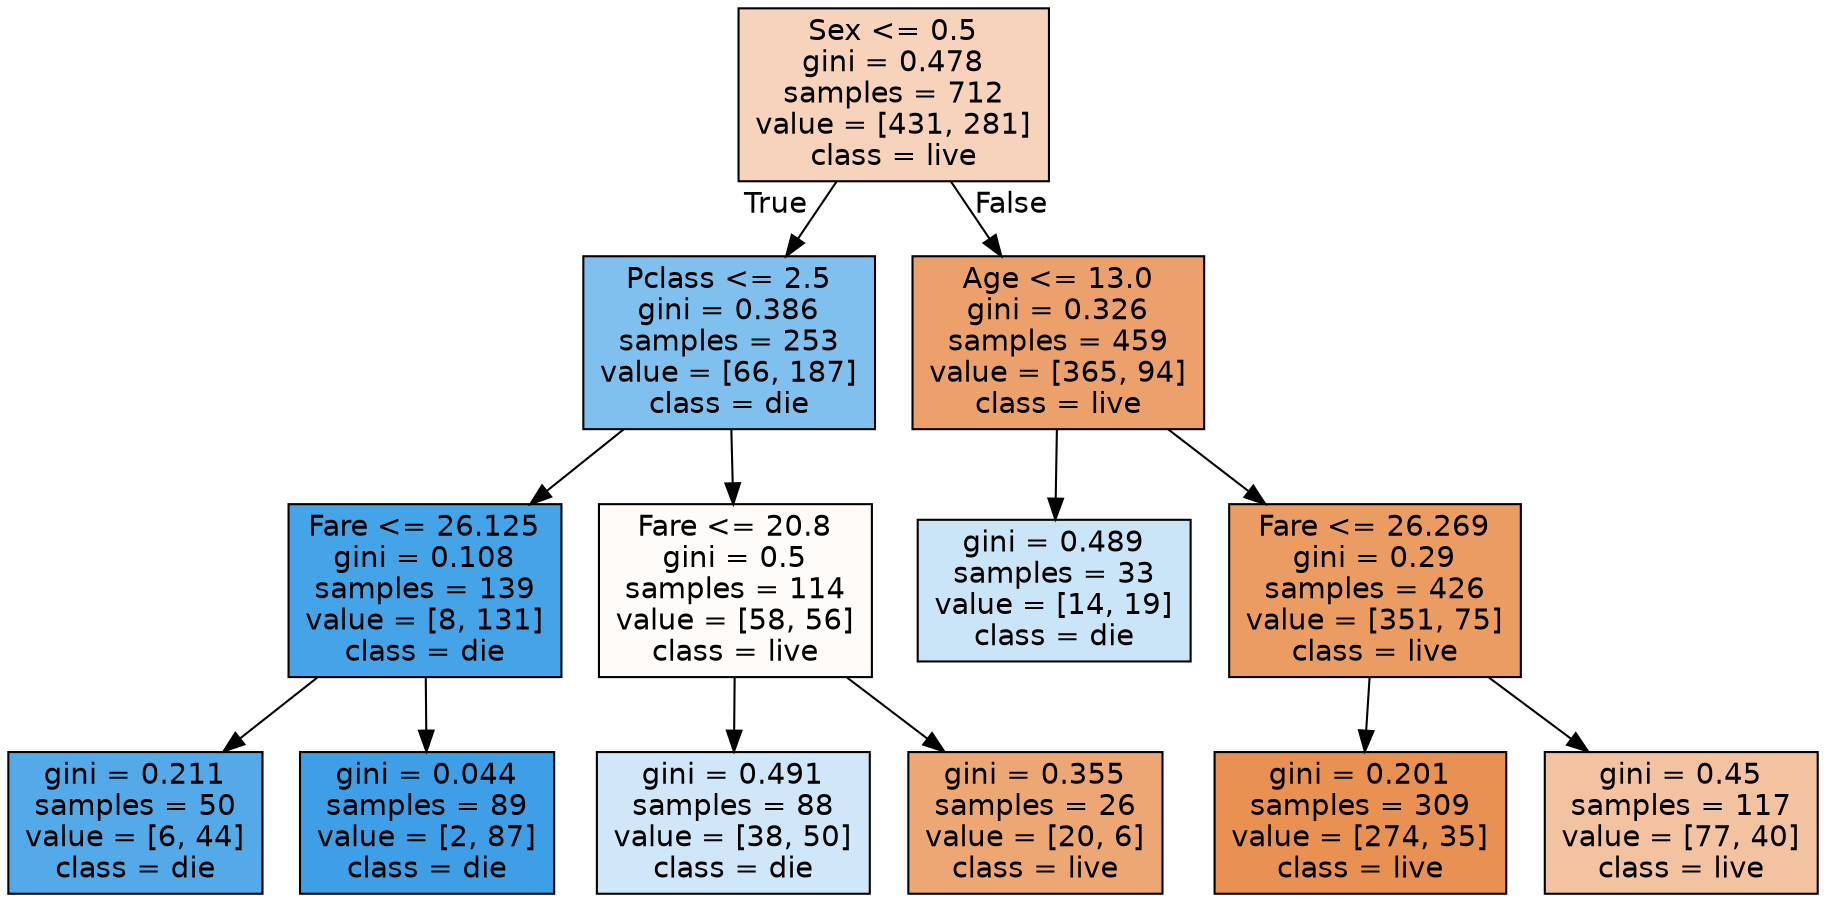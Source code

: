 digraph Tree {
node [shape=box, style="filled", color="black", fontname="helvetica"] ;
edge [fontname="helvetica"] ;
0 [label="Sex <= 0.5\ngini = 0.478\nsamples = 712\nvalue = [431, 281]\nclass = live", fillcolor="#f6d3ba"] ;
1 [label="Pclass <= 2.5\ngini = 0.386\nsamples = 253\nvalue = [66, 187]\nclass = die", fillcolor="#7fc0ee"] ;
0 -> 1 [labeldistance=2.5, labelangle=45, headlabel="True"] ;
2 [label="Fare <= 26.125\ngini = 0.108\nsamples = 139\nvalue = [8, 131]\nclass = die", fillcolor="#45a3e7"] ;
1 -> 2 ;
3 [label="gini = 0.211\nsamples = 50\nvalue = [6, 44]\nclass = die", fillcolor="#54aae9"] ;
2 -> 3 ;
4 [label="gini = 0.044\nsamples = 89\nvalue = [2, 87]\nclass = die", fillcolor="#3e9fe6"] ;
2 -> 4 ;
5 [label="Fare <= 20.8\ngini = 0.5\nsamples = 114\nvalue = [58, 56]\nclass = live", fillcolor="#fefbf8"] ;
1 -> 5 ;
6 [label="gini = 0.491\nsamples = 88\nvalue = [38, 50]\nclass = die", fillcolor="#cfe7f9"] ;
5 -> 6 ;
7 [label="gini = 0.355\nsamples = 26\nvalue = [20, 6]\nclass = live", fillcolor="#eda774"] ;
5 -> 7 ;
8 [label="Age <= 13.0\ngini = 0.326\nsamples = 459\nvalue = [365, 94]\nclass = live", fillcolor="#eca16c"] ;
0 -> 8 [labeldistance=2.5, labelangle=-45, headlabel="False"] ;
9 [label="gini = 0.489\nsamples = 33\nvalue = [14, 19]\nclass = die", fillcolor="#cbe5f8"] ;
8 -> 9 ;
10 [label="Fare <= 26.269\ngini = 0.29\nsamples = 426\nvalue = [351, 75]\nclass = live", fillcolor="#eb9c63"] ;
8 -> 10 ;
11 [label="gini = 0.201\nsamples = 309\nvalue = [274, 35]\nclass = live", fillcolor="#e89152"] ;
10 -> 11 ;
12 [label="gini = 0.45\nsamples = 117\nvalue = [77, 40]\nclass = live", fillcolor="#f3c2a0"] ;
10 -> 12 ;
}